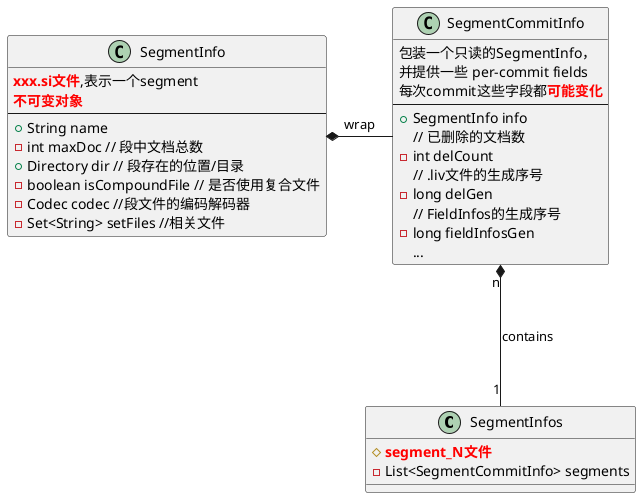 @startuml
class SegmentInfos{
    # <b><font color=red>segment_N文件</font></b>
    -List<SegmentCommitInfo> segments
}

class SegmentCommitInfo{
    包装一个只读的SegmentInfo，
    并提供一些 per-commit fields
    每次commit这些字段都<b><font color=red>可能变化
    ---
    +SegmentInfo info
    // 已删除的文档数
    -int delCount
    // .liv文件的生成序号
    -long delGen
    // FieldInfos的生成序号
    -long fieldInfosGen
    ...
}

class SegmentInfo{
    <b><font color=red>xxx.si文件</font></b>,表示一个segment
    <b><font color=red>不可变对象
    ---
    +String name
    -int maxDoc // 段中文档总数
    +Directory dir // 段存在的位置/目录
    -boolean isCompoundFile // 是否使用复合文件
    -Codec codec //段文件的编码解码器
    -Set<String> setFiles //相关文件
}

SegmentInfos "1" -up--*  "n" SegmentCommitInfo : contains
SegmentCommitInfo -left--*  SegmentInfo : wrap
@enduml